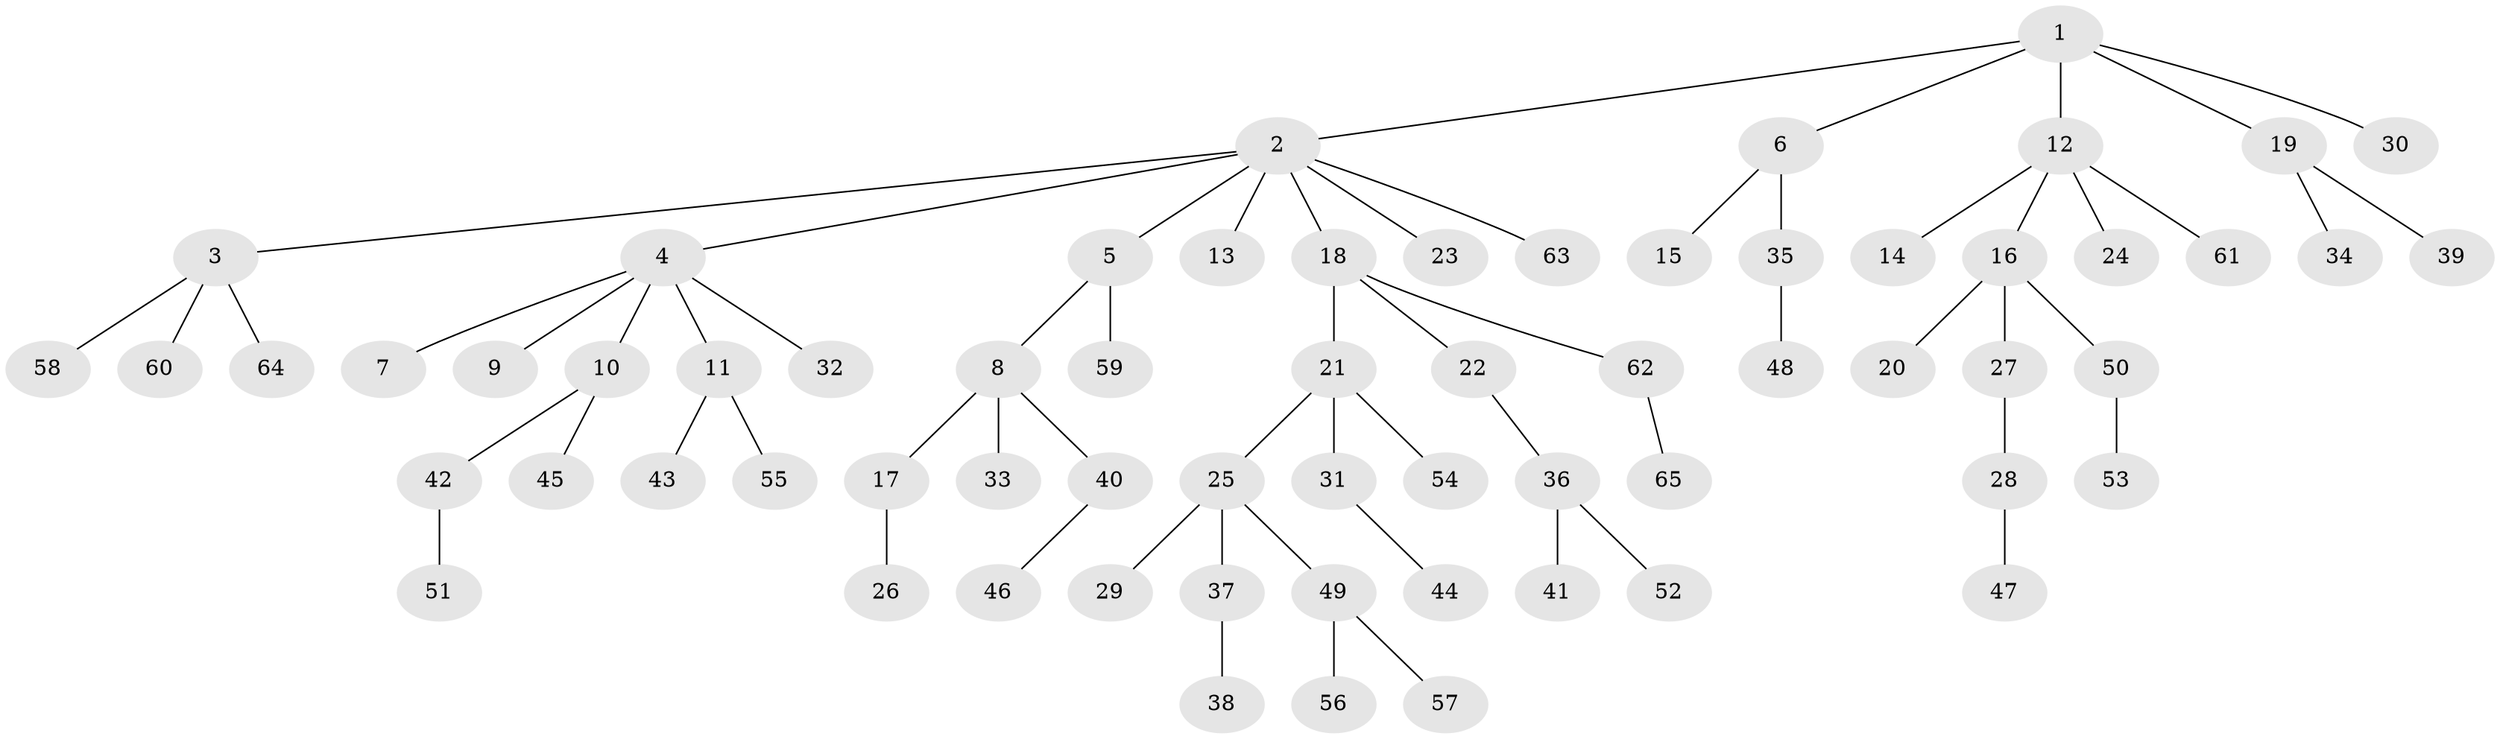 // coarse degree distribution, {8: 0.023255813953488372, 7: 0.023255813953488372, 3: 0.09302325581395349, 5: 0.023255813953488372, 2: 0.16279069767441862, 1: 0.6046511627906976, 4: 0.06976744186046512}
// Generated by graph-tools (version 1.1) at 2025/42/03/06/25 10:42:02]
// undirected, 65 vertices, 64 edges
graph export_dot {
graph [start="1"]
  node [color=gray90,style=filled];
  1;
  2;
  3;
  4;
  5;
  6;
  7;
  8;
  9;
  10;
  11;
  12;
  13;
  14;
  15;
  16;
  17;
  18;
  19;
  20;
  21;
  22;
  23;
  24;
  25;
  26;
  27;
  28;
  29;
  30;
  31;
  32;
  33;
  34;
  35;
  36;
  37;
  38;
  39;
  40;
  41;
  42;
  43;
  44;
  45;
  46;
  47;
  48;
  49;
  50;
  51;
  52;
  53;
  54;
  55;
  56;
  57;
  58;
  59;
  60;
  61;
  62;
  63;
  64;
  65;
  1 -- 2;
  1 -- 6;
  1 -- 12;
  1 -- 19;
  1 -- 30;
  2 -- 3;
  2 -- 4;
  2 -- 5;
  2 -- 13;
  2 -- 18;
  2 -- 23;
  2 -- 63;
  3 -- 58;
  3 -- 60;
  3 -- 64;
  4 -- 7;
  4 -- 9;
  4 -- 10;
  4 -- 11;
  4 -- 32;
  5 -- 8;
  5 -- 59;
  6 -- 15;
  6 -- 35;
  8 -- 17;
  8 -- 33;
  8 -- 40;
  10 -- 42;
  10 -- 45;
  11 -- 43;
  11 -- 55;
  12 -- 14;
  12 -- 16;
  12 -- 24;
  12 -- 61;
  16 -- 20;
  16 -- 27;
  16 -- 50;
  17 -- 26;
  18 -- 21;
  18 -- 22;
  18 -- 62;
  19 -- 34;
  19 -- 39;
  21 -- 25;
  21 -- 31;
  21 -- 54;
  22 -- 36;
  25 -- 29;
  25 -- 37;
  25 -- 49;
  27 -- 28;
  28 -- 47;
  31 -- 44;
  35 -- 48;
  36 -- 41;
  36 -- 52;
  37 -- 38;
  40 -- 46;
  42 -- 51;
  49 -- 56;
  49 -- 57;
  50 -- 53;
  62 -- 65;
}
